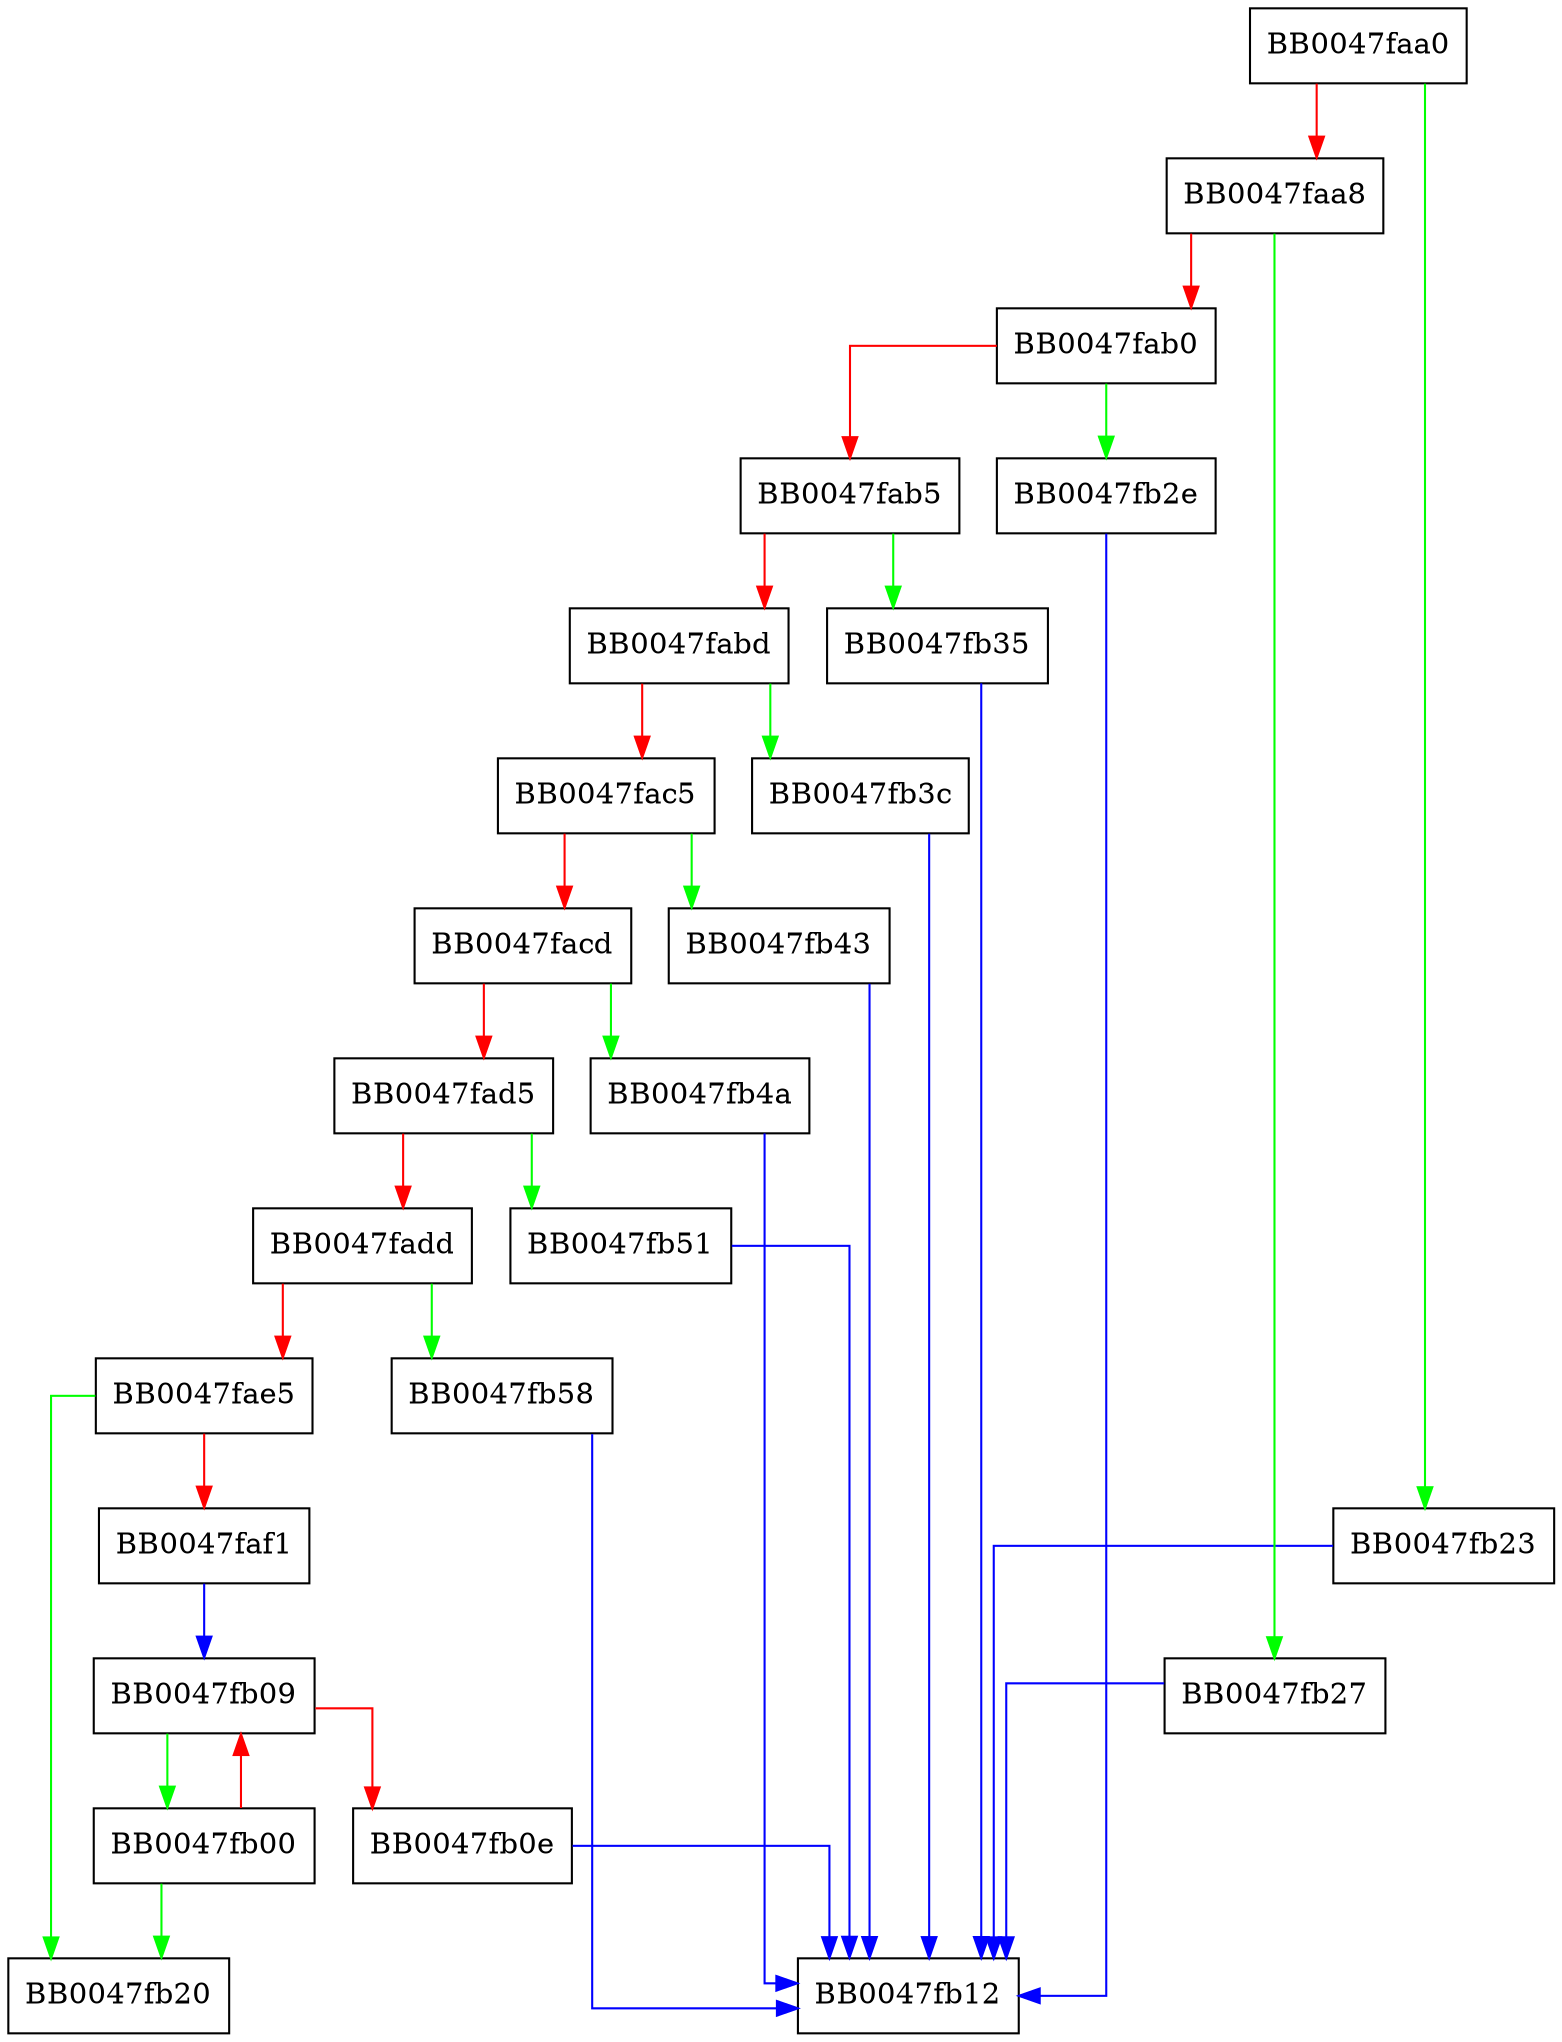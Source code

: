 digraph ssl_cert_lookup_by_nid {
  node [shape="box"];
  graph [splines=ortho];
  BB0047faa0 -> BB0047fb23 [color="green"];
  BB0047faa0 -> BB0047faa8 [color="red"];
  BB0047faa8 -> BB0047fb27 [color="green"];
  BB0047faa8 -> BB0047fab0 [color="red"];
  BB0047fab0 -> BB0047fb2e [color="green"];
  BB0047fab0 -> BB0047fab5 [color="red"];
  BB0047fab5 -> BB0047fb35 [color="green"];
  BB0047fab5 -> BB0047fabd [color="red"];
  BB0047fabd -> BB0047fb3c [color="green"];
  BB0047fabd -> BB0047fac5 [color="red"];
  BB0047fac5 -> BB0047fb43 [color="green"];
  BB0047fac5 -> BB0047facd [color="red"];
  BB0047facd -> BB0047fb4a [color="green"];
  BB0047facd -> BB0047fad5 [color="red"];
  BB0047fad5 -> BB0047fb51 [color="green"];
  BB0047fad5 -> BB0047fadd [color="red"];
  BB0047fadd -> BB0047fb58 [color="green"];
  BB0047fadd -> BB0047fae5 [color="red"];
  BB0047fae5 -> BB0047fb20 [color="green"];
  BB0047fae5 -> BB0047faf1 [color="red"];
  BB0047faf1 -> BB0047fb09 [color="blue"];
  BB0047fb00 -> BB0047fb20 [color="green"];
  BB0047fb00 -> BB0047fb09 [color="red"];
  BB0047fb09 -> BB0047fb00 [color="green"];
  BB0047fb09 -> BB0047fb0e [color="red"];
  BB0047fb0e -> BB0047fb12 [color="blue"];
  BB0047fb23 -> BB0047fb12 [color="blue"];
  BB0047fb27 -> BB0047fb12 [color="blue"];
  BB0047fb2e -> BB0047fb12 [color="blue"];
  BB0047fb35 -> BB0047fb12 [color="blue"];
  BB0047fb3c -> BB0047fb12 [color="blue"];
  BB0047fb43 -> BB0047fb12 [color="blue"];
  BB0047fb4a -> BB0047fb12 [color="blue"];
  BB0047fb51 -> BB0047fb12 [color="blue"];
  BB0047fb58 -> BB0047fb12 [color="blue"];
}